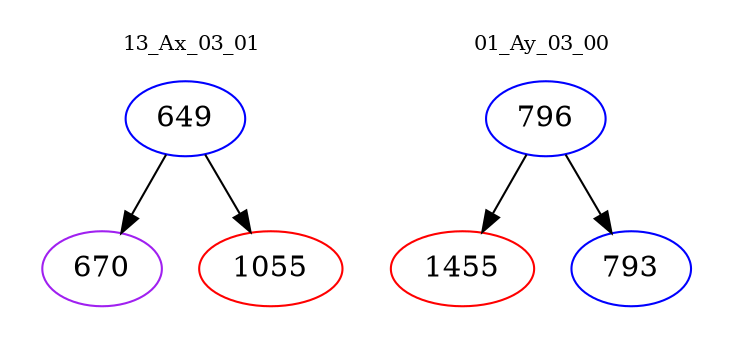 digraph{
subgraph cluster_0 {
color = white
label = "13_Ax_03_01";
fontsize=10;
T0_649 [label="649", color="blue"]
T0_649 -> T0_670 [color="black"]
T0_670 [label="670", color="purple"]
T0_649 -> T0_1055 [color="black"]
T0_1055 [label="1055", color="red"]
}
subgraph cluster_1 {
color = white
label = "01_Ay_03_00";
fontsize=10;
T1_796 [label="796", color="blue"]
T1_796 -> T1_1455 [color="black"]
T1_1455 [label="1455", color="red"]
T1_796 -> T1_793 [color="black"]
T1_793 [label="793", color="blue"]
}
}
